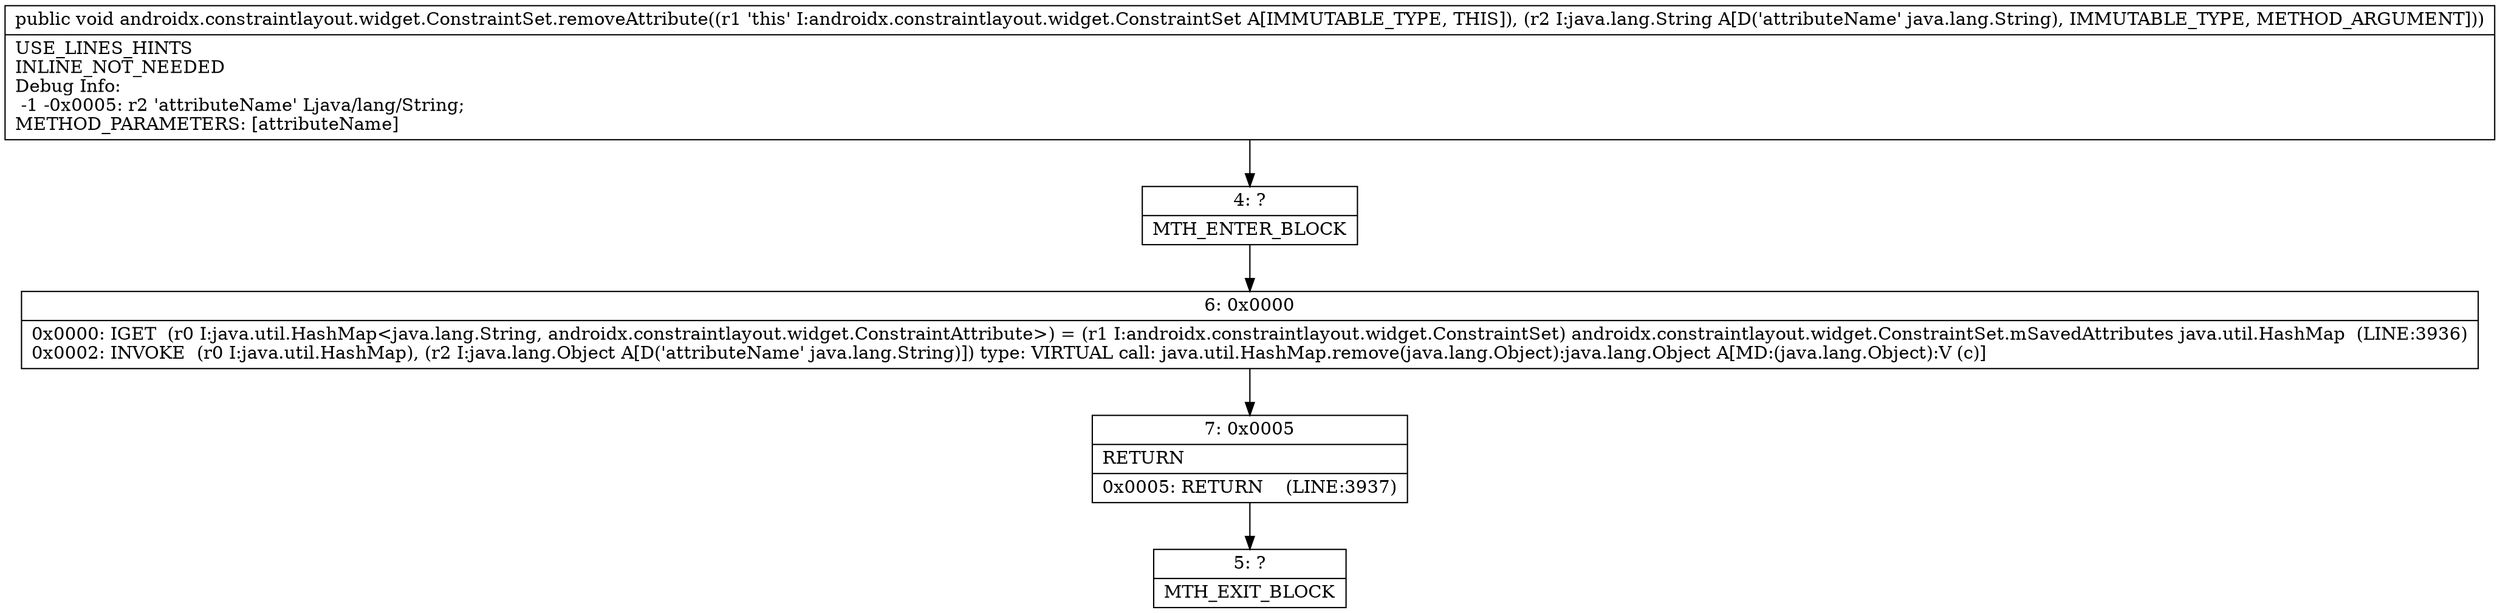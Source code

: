 digraph "CFG forandroidx.constraintlayout.widget.ConstraintSet.removeAttribute(Ljava\/lang\/String;)V" {
Node_4 [shape=record,label="{4\:\ ?|MTH_ENTER_BLOCK\l}"];
Node_6 [shape=record,label="{6\:\ 0x0000|0x0000: IGET  (r0 I:java.util.HashMap\<java.lang.String, androidx.constraintlayout.widget.ConstraintAttribute\>) = (r1 I:androidx.constraintlayout.widget.ConstraintSet) androidx.constraintlayout.widget.ConstraintSet.mSavedAttributes java.util.HashMap  (LINE:3936)\l0x0002: INVOKE  (r0 I:java.util.HashMap), (r2 I:java.lang.Object A[D('attributeName' java.lang.String)]) type: VIRTUAL call: java.util.HashMap.remove(java.lang.Object):java.lang.Object A[MD:(java.lang.Object):V (c)]\l}"];
Node_7 [shape=record,label="{7\:\ 0x0005|RETURN\l|0x0005: RETURN    (LINE:3937)\l}"];
Node_5 [shape=record,label="{5\:\ ?|MTH_EXIT_BLOCK\l}"];
MethodNode[shape=record,label="{public void androidx.constraintlayout.widget.ConstraintSet.removeAttribute((r1 'this' I:androidx.constraintlayout.widget.ConstraintSet A[IMMUTABLE_TYPE, THIS]), (r2 I:java.lang.String A[D('attributeName' java.lang.String), IMMUTABLE_TYPE, METHOD_ARGUMENT]))  | USE_LINES_HINTS\lINLINE_NOT_NEEDED\lDebug Info:\l  \-1 \-0x0005: r2 'attributeName' Ljava\/lang\/String;\lMETHOD_PARAMETERS: [attributeName]\l}"];
MethodNode -> Node_4;Node_4 -> Node_6;
Node_6 -> Node_7;
Node_7 -> Node_5;
}

